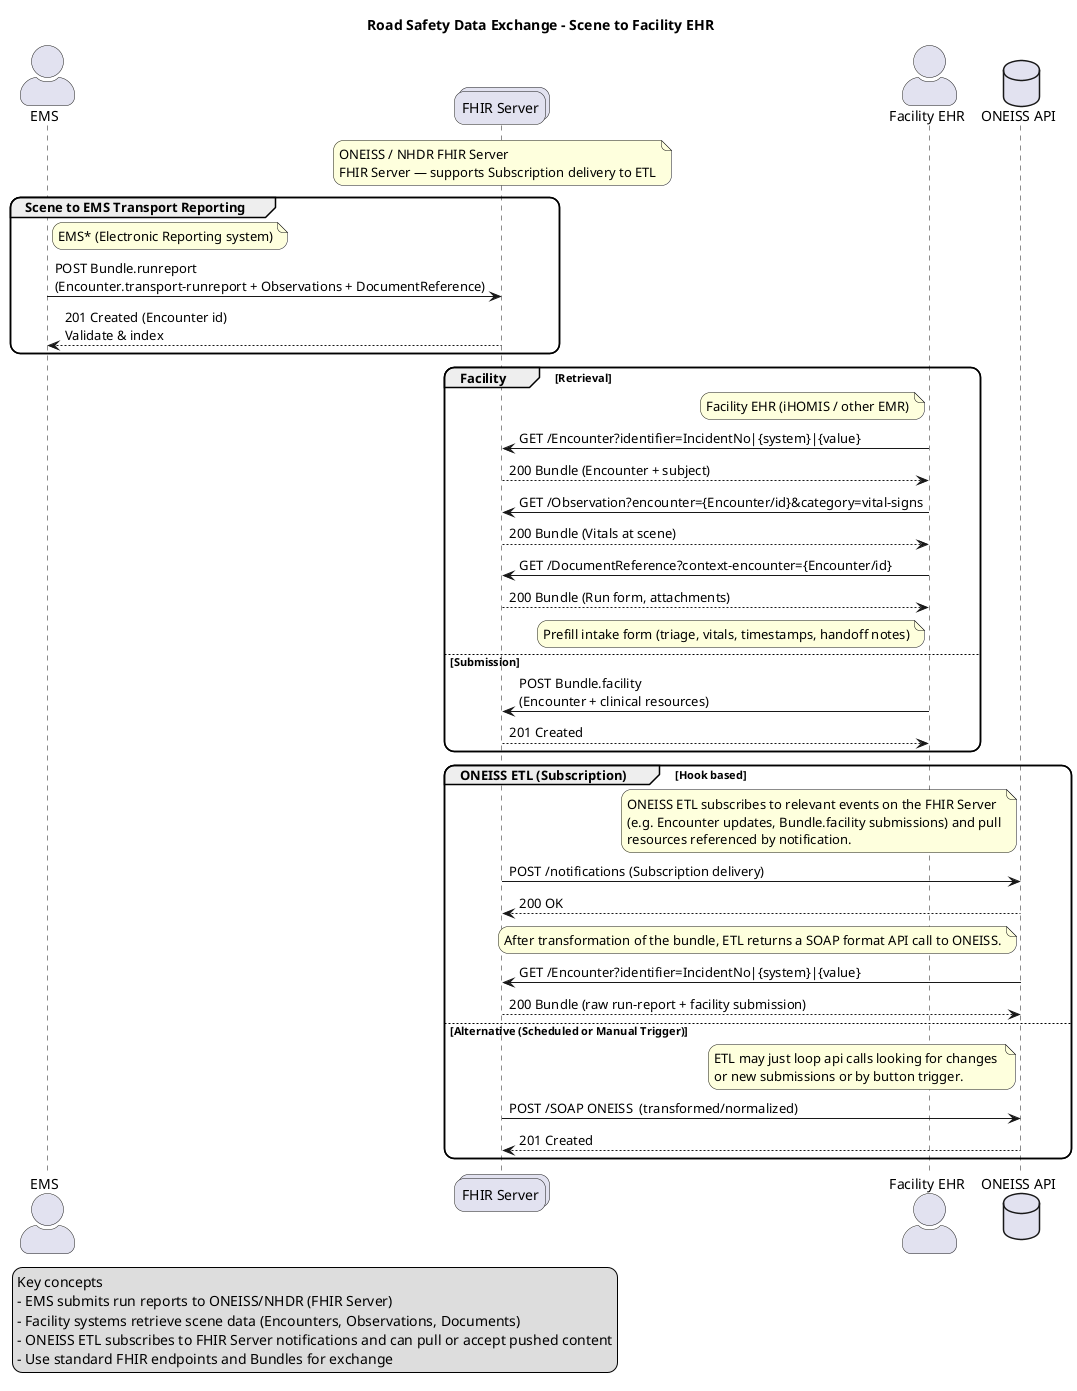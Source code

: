 @startuml
title Road Safety Data Exchange - Scene to Facility EHR
skinparam actorStyle awesome
skinparam roundcorner 20
actor EMS
collections FHIR as "FHIR Server"
actor EHR as "Facility EHR"
database ETL as "ONEISS API"


note over FHIR
ONEISS / NHDR FHIR Server
FHIR Server — supports Subscription delivery to ETL
end note


group Scene to EMS Transport Reporting
    note right of EMS
    EMS* (Electronic Reporting system)
    end note

    EMS -> FHIR : POST Bundle.runreport\n(Encounter.transport-runreport + Observations + DocumentReference)
    FHIR --> EMS : 201 Created (Encounter id)\nValidate & index
end

group Facility [Retrieval]
    note left of EHR
    Facility EHR (iHOMIS / other EMR)
    end note

    EHR -> FHIR : GET /Encounter?identifier=IncidentNo|{system}|{value}
    FHIR --> EHR : 200 Bundle (Encounter + subject)

    EHR -> FHIR : GET /Observation?encounter={Encounter/id}&category=vital-signs
    FHIR --> EHR : 200 Bundle (Vitals at scene)

    EHR -> FHIR : GET /DocumentReference?context-encounter={Encounter/id}
    FHIR --> EHR : 200 Bundle (Run form, attachments)

    note left of EHR
    Prefill intake form (triage, vitals, timestamps, handoff notes)
    end note

else Submission
    EHR -> FHIR : POST Bundle.facility\n(Encounter + clinical resources)
    FHIR --> EHR : 201 Created
end

group ONEISS ETL (Subscription) [Hook based]
    note left of ETL
    ONEISS ETL subscribes to relevant events on the FHIR Server
    (e.g. Encounter updates, Bundle.facility submissions) and pull
    resources referenced by notification. 
    end note

    FHIR -> ETL : POST /notifications (Subscription delivery)
    ETL --> FHIR : 200 OK

    note left of ETL
    After transformation of the bundle, ETL returns a SOAP format API call to ONEISS.
    end note
    ETL -> FHIR : GET /Encounter?identifier=IncidentNo|{system}|{value}
    FHIR --> ETL : 200 Bundle (raw run-report + facility submission)

else Alternative (Scheduled or Manual Trigger)
    note left of ETL
    ETL may just loop api calls looking for changes 
    or new submissions or by button trigger.
    end note
    FHIR -> ETL : POST /SOAP ONEISS  (transformed/normalized)
    ETL --> FHIR : 201 Created
end

legend left
Key concepts
- EMS submits run reports to ONEISS/NHDR (FHIR Server)
- Facility systems retrieve scene data (Encounters, Observations, Documents)
- ONEISS ETL subscribes to FHIR Server notifications and can pull or accept pushed content
- Use standard FHIR endpoints and Bundles for exchange
endlegend

@enduml